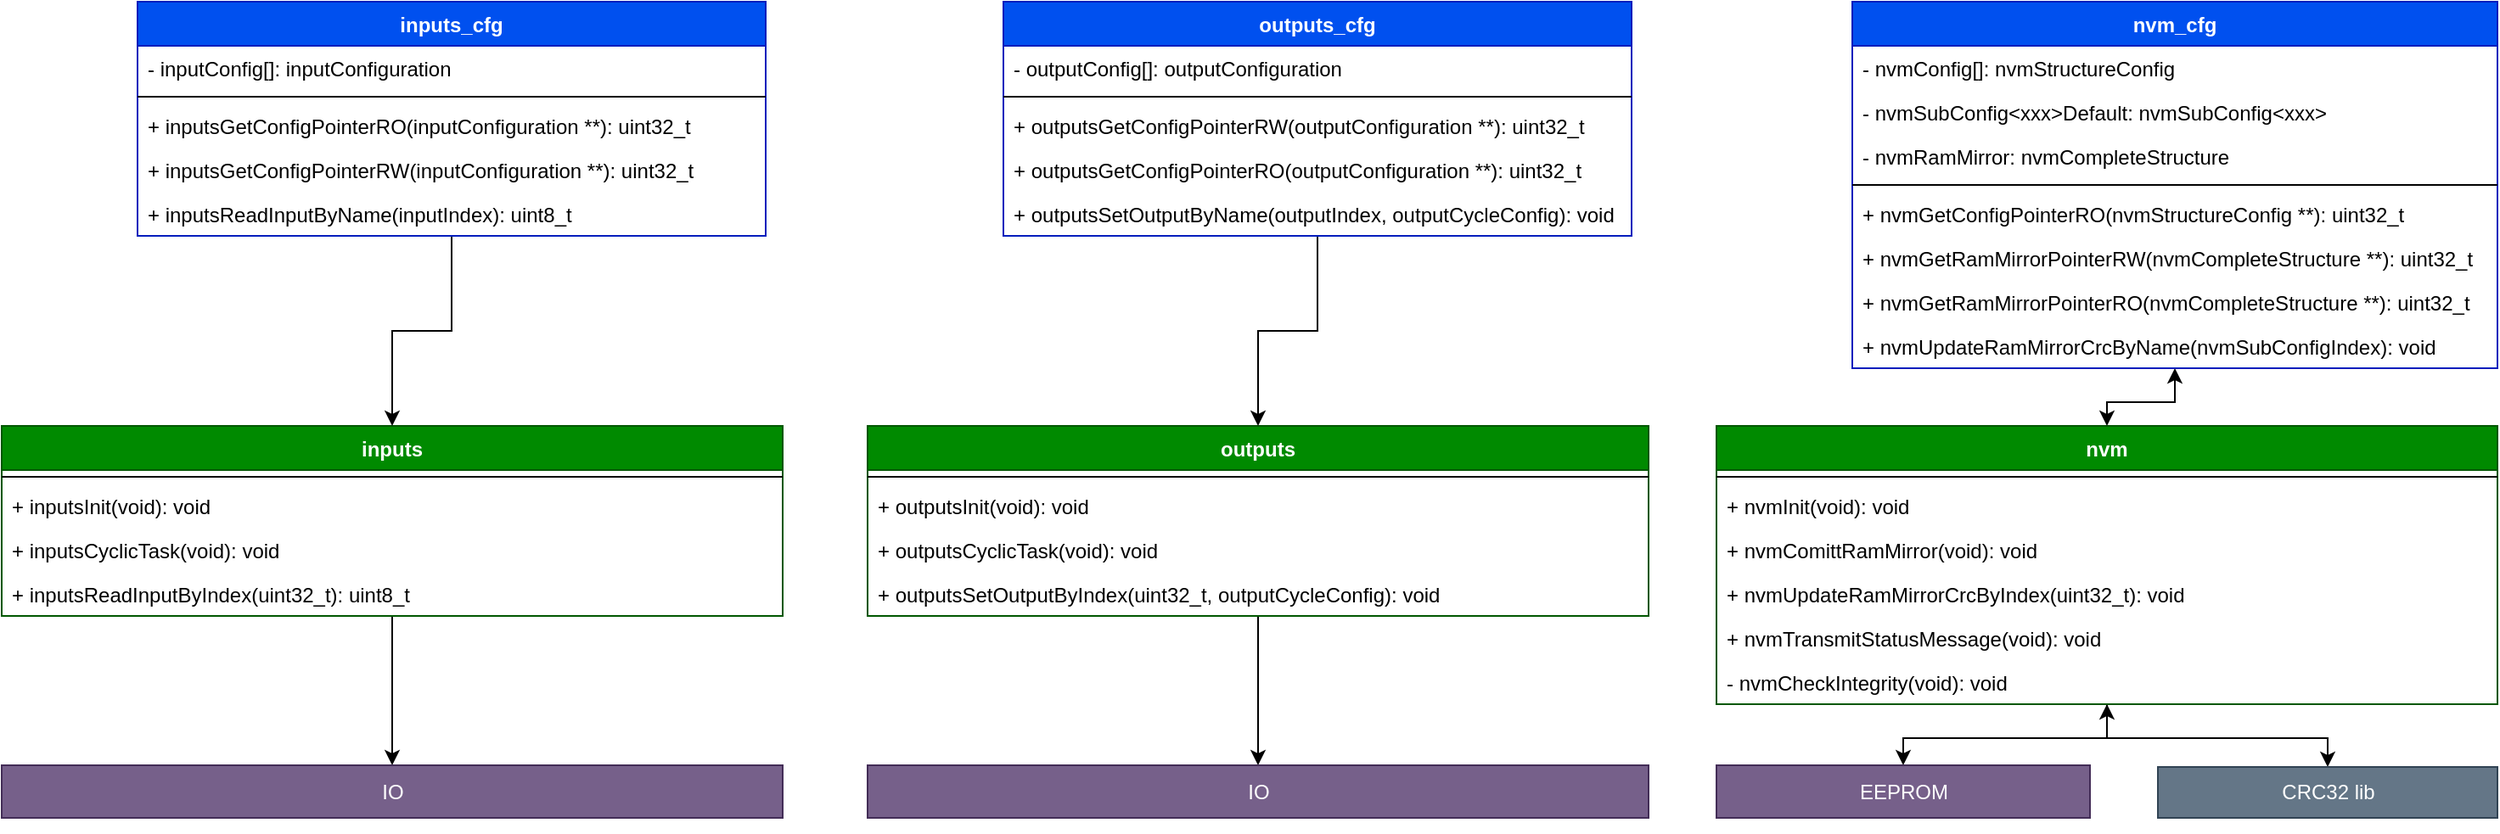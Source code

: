 <mxfile>
    <diagram id="_CVl8sColJwZ4kO43qYV" name="Page-1">
        <mxGraphModel dx="1795" dy="608" grid="1" gridSize="10" guides="1" tooltips="1" connect="1" arrows="1" fold="1" page="1" pageScale="1" pageWidth="1654" pageHeight="1169" math="0" shadow="0">
            <root>
                <mxCell id="0"/>
                <mxCell id="1" parent="0"/>
                <mxCell id="83" style="edgeStyle=orthogonalEdgeStyle;rounded=0;orthogonalLoop=1;jettySize=auto;html=1;startArrow=classic;startFill=1;" parent="1" source="27" target="41" edge="1">
                    <mxGeometry relative="1" as="geometry"/>
                </mxCell>
                <mxCell id="84" style="edgeStyle=orthogonalEdgeStyle;rounded=0;orthogonalLoop=1;jettySize=auto;html=1;startArrow=none;startFill=0;" parent="1" source="27" target="50" edge="1">
                    <mxGeometry relative="1" as="geometry"/>
                </mxCell>
                <mxCell id="27" value="nvm" style="swimlane;fontStyle=1;align=center;verticalAlign=top;childLayout=stackLayout;horizontal=1;startSize=26;horizontalStack=0;resizeParent=1;resizeParentMax=0;resizeLast=0;collapsible=1;marginBottom=0;fillColor=#008a00;strokeColor=#005700;fontColor=#ffffff;" parent="1" vertex="1">
                    <mxGeometry x="1040" y="870" width="460" height="164" as="geometry">
                        <mxRectangle x="120" y="220" width="100" height="26" as="alternateBounds"/>
                    </mxGeometry>
                </mxCell>
                <mxCell id="29" value="" style="line;strokeWidth=1;fillColor=none;align=left;verticalAlign=middle;spacingTop=-1;spacingLeft=3;spacingRight=3;rotatable=0;labelPosition=right;points=[];portConstraint=eastwest;" parent="27" vertex="1">
                    <mxGeometry y="26" width="460" height="8" as="geometry"/>
                </mxCell>
                <object label="+ nvmInit(void): void" id="54">
                    <mxCell style="text;strokeColor=none;fillColor=none;align=left;verticalAlign=top;spacingLeft=4;spacingRight=4;overflow=hidden;rotatable=0;points=[[0,0.5],[1,0.5]];portConstraint=eastwest;" parent="27" vertex="1">
                        <mxGeometry y="34" width="460" height="26" as="geometry"/>
                    </mxCell>
                </object>
                <object label="+ nvmComittRamMirror(void): void" id="53">
                    <mxCell style="text;strokeColor=none;fillColor=none;align=left;verticalAlign=top;spacingLeft=4;spacingRight=4;overflow=hidden;rotatable=0;points=[[0,0.5],[1,0.5]];portConstraint=eastwest;" parent="27" vertex="1">
                        <mxGeometry y="60" width="460" height="26" as="geometry"/>
                    </mxCell>
                </object>
                <object label="+ nvmUpdateRamMirrorCrcByIndex(uint32_t): void" id="30">
                    <mxCell style="text;strokeColor=none;fillColor=none;align=left;verticalAlign=top;spacingLeft=4;spacingRight=4;overflow=hidden;rotatable=0;points=[[0,0.5],[1,0.5]];portConstraint=eastwest;" parent="27" vertex="1">
                        <mxGeometry y="86" width="460" height="26" as="geometry"/>
                    </mxCell>
                </object>
                <object label="+ nvmTransmitStatusMessage(void): void" id="58">
                    <mxCell style="text;strokeColor=none;fillColor=none;align=left;verticalAlign=top;spacingLeft=4;spacingRight=4;overflow=hidden;rotatable=0;points=[[0,0.5],[1,0.5]];portConstraint=eastwest;" parent="27" vertex="1">
                        <mxGeometry y="112" width="460" height="26" as="geometry"/>
                    </mxCell>
                </object>
                <object label="- nvmCheckIntegrity(void): void" id="39">
                    <mxCell style="text;strokeColor=none;fillColor=none;align=left;verticalAlign=top;spacingLeft=4;spacingRight=4;overflow=hidden;rotatable=0;points=[[0,0.5],[1,0.5]];portConstraint=eastwest;" parent="27" vertex="1">
                        <mxGeometry y="138" width="460" height="26" as="geometry"/>
                    </mxCell>
                </object>
                <mxCell id="80" style="edgeStyle=orthogonalEdgeStyle;rounded=0;orthogonalLoop=1;jettySize=auto;html=1;startArrow=classic;startFill=1;" parent="1" source="33" target="27" edge="1">
                    <mxGeometry relative="1" as="geometry"/>
                </mxCell>
                <mxCell id="33" value="nvm_cfg" style="swimlane;fontStyle=1;align=center;verticalAlign=top;childLayout=stackLayout;horizontal=1;startSize=26;horizontalStack=0;resizeParent=1;resizeParentMax=0;resizeLast=0;collapsible=1;marginBottom=0;fillColor=#0050ef;strokeColor=#001DBC;fontColor=#ffffff;" parent="1" vertex="1">
                    <mxGeometry x="1120" y="620" width="380" height="216" as="geometry">
                        <mxRectangle x="120" y="220" width="100" height="26" as="alternateBounds"/>
                    </mxGeometry>
                </mxCell>
                <mxCell id="48" value="- nvmConfig[]: nvmStructureConfig " style="text;strokeColor=none;fillColor=none;align=left;verticalAlign=top;spacingLeft=4;spacingRight=4;overflow=hidden;rotatable=0;points=[[0,0.5],[1,0.5]];portConstraint=eastwest;" parent="33" vertex="1">
                    <mxGeometry y="26" width="380" height="26" as="geometry"/>
                </mxCell>
                <mxCell id="49" value="- nvmSubConfig&lt;xxx&gt;Default: nvmSubConfig&lt;xxx&gt;" style="text;strokeColor=none;fillColor=none;align=left;verticalAlign=top;spacingLeft=4;spacingRight=4;overflow=hidden;rotatable=0;points=[[0,0.5],[1,0.5]];portConstraint=eastwest;" parent="33" vertex="1">
                    <mxGeometry y="52" width="380" height="26" as="geometry"/>
                </mxCell>
                <mxCell id="34" value="- nvmRamMirror: nvmCompleteStructure" style="text;strokeColor=none;fillColor=none;align=left;verticalAlign=top;spacingLeft=4;spacingRight=4;overflow=hidden;rotatable=0;points=[[0,0.5],[1,0.5]];portConstraint=eastwest;" parent="33" vertex="1">
                    <mxGeometry y="78" width="380" height="26" as="geometry"/>
                </mxCell>
                <mxCell id="35" value="" style="line;strokeWidth=1;fillColor=none;align=left;verticalAlign=middle;spacingTop=-1;spacingLeft=3;spacingRight=3;rotatable=0;labelPosition=right;points=[];portConstraint=eastwest;" parent="33" vertex="1">
                    <mxGeometry y="104" width="380" height="8" as="geometry"/>
                </mxCell>
                <mxCell id="38" value="+ nvmGetConfigPointerRO(nvmStructureConfig **): uint32_t" style="text;strokeColor=none;fillColor=none;align=left;verticalAlign=top;spacingLeft=4;spacingRight=4;overflow=hidden;rotatable=0;points=[[0,0.5],[1,0.5]];portConstraint=eastwest;" parent="33" vertex="1">
                    <mxGeometry y="112" width="380" height="26" as="geometry"/>
                </mxCell>
                <mxCell id="36" value="+ nvmGetRamMirrorPointerRW(nvmCompleteStructure **): uint32_t " style="text;strokeColor=none;fillColor=none;align=left;verticalAlign=top;spacingLeft=4;spacingRight=4;overflow=hidden;rotatable=0;points=[[0,0.5],[1,0.5]];portConstraint=eastwest;" parent="33" vertex="1">
                    <mxGeometry y="138" width="380" height="26" as="geometry"/>
                </mxCell>
                <mxCell id="37" value="+ nvmGetRamMirrorPointerRO(nvmCompleteStructure **): uint32_t" style="text;strokeColor=none;fillColor=none;align=left;verticalAlign=top;spacingLeft=4;spacingRight=4;overflow=hidden;rotatable=0;points=[[0,0.5],[1,0.5]];portConstraint=eastwest;" parent="33" vertex="1">
                    <mxGeometry y="164" width="380" height="26" as="geometry"/>
                </mxCell>
                <mxCell id="57" value="+ nvmUpdateRamMirrorCrcByName(nvmSubConfigIndex): void" style="text;strokeColor=none;fillColor=none;align=left;verticalAlign=top;spacingLeft=4;spacingRight=4;overflow=hidden;rotatable=0;points=[[0,0.5],[1,0.5]];portConstraint=eastwest;" parent="33" vertex="1">
                    <mxGeometry y="190" width="380" height="26" as="geometry"/>
                </mxCell>
                <mxCell id="41" value="EEPROM" style="html=1;fillColor=#76608a;strokeColor=#432D57;fontColor=#ffffff;" parent="1" vertex="1">
                    <mxGeometry x="1040" y="1070" width="220" height="31" as="geometry"/>
                </mxCell>
                <mxCell id="50" value="CRC32 lib" style="html=1;fillColor=#647687;strokeColor=#314354;fontColor=#ffffff;" parent="1" vertex="1">
                    <mxGeometry x="1300" y="1071" width="200" height="30" as="geometry"/>
                </mxCell>
                <mxCell id="55" style="edgeStyle=orthogonalEdgeStyle;rounded=0;orthogonalLoop=1;jettySize=auto;html=1;exitX=0.5;exitY=1;exitDx=0;exitDy=0;" parent="1" source="41" target="41" edge="1">
                    <mxGeometry relative="1" as="geometry"/>
                </mxCell>
                <mxCell id="78" style="edgeStyle=orthogonalEdgeStyle;rounded=0;orthogonalLoop=1;jettySize=auto;html=1;entryX=0.5;entryY=0;entryDx=0;entryDy=0;" parent="1" source="59" target="75" edge="1">
                    <mxGeometry relative="1" as="geometry"/>
                </mxCell>
                <mxCell id="59" value="outputs" style="swimlane;fontStyle=1;align=center;verticalAlign=top;childLayout=stackLayout;horizontal=1;startSize=26;horizontalStack=0;resizeParent=1;resizeParentMax=0;resizeLast=0;collapsible=1;marginBottom=0;fillColor=#008a00;strokeColor=#005700;fontColor=#ffffff;" parent="1" vertex="1">
                    <mxGeometry x="540" y="870" width="460" height="112" as="geometry">
                        <mxRectangle x="120" y="220" width="100" height="26" as="alternateBounds"/>
                    </mxGeometry>
                </mxCell>
                <mxCell id="60" value="" style="line;strokeWidth=1;fillColor=none;align=left;verticalAlign=middle;spacingTop=-1;spacingLeft=3;spacingRight=3;rotatable=0;labelPosition=right;points=[];portConstraint=eastwest;" parent="59" vertex="1">
                    <mxGeometry y="26" width="460" height="8" as="geometry"/>
                </mxCell>
                <object label="+ outputsInit(void): void" id="65">
                    <mxCell style="text;strokeColor=none;fillColor=none;align=left;verticalAlign=top;spacingLeft=4;spacingRight=4;overflow=hidden;rotatable=0;points=[[0,0.5],[1,0.5]];portConstraint=eastwest;" parent="59" vertex="1">
                        <mxGeometry y="34" width="460" height="26" as="geometry"/>
                    </mxCell>
                </object>
                <object label="+ outputsCyclicTask(void): void" id="64">
                    <mxCell style="text;strokeColor=none;fillColor=none;align=left;verticalAlign=top;spacingLeft=4;spacingRight=4;overflow=hidden;rotatable=0;points=[[0,0.5],[1,0.5]];portConstraint=eastwest;" parent="59" vertex="1">
                        <mxGeometry y="60" width="460" height="26" as="geometry"/>
                    </mxCell>
                </object>
                <object label="+ outputsSetOutputByIndex(uint32_t, outputCycleConfig): void" id="63">
                    <mxCell style="text;strokeColor=none;fillColor=none;align=left;verticalAlign=top;spacingLeft=4;spacingRight=4;overflow=hidden;rotatable=0;points=[[0,0.5],[1,0.5]];portConstraint=eastwest;" parent="59" vertex="1">
                        <mxGeometry y="86" width="460" height="26" as="geometry"/>
                    </mxCell>
                </object>
                <mxCell id="77" style="edgeStyle=orthogonalEdgeStyle;rounded=0;orthogonalLoop=1;jettySize=auto;html=1;entryX=0.5;entryY=0;entryDx=0;entryDy=0;" parent="1" source="66" target="59" edge="1">
                    <mxGeometry relative="1" as="geometry"/>
                </mxCell>
                <mxCell id="66" value="outputs_cfg" style="swimlane;fontStyle=1;align=center;verticalAlign=top;childLayout=stackLayout;horizontal=1;startSize=26;horizontalStack=0;resizeParent=1;resizeParentMax=0;resizeLast=0;collapsible=1;marginBottom=0;fillColor=#0050ef;strokeColor=#001DBC;fontColor=#ffffff;" parent="1" vertex="1">
                    <mxGeometry x="620" y="620" width="370" height="138" as="geometry">
                        <mxRectangle x="120" y="220" width="100" height="26" as="alternateBounds"/>
                    </mxGeometry>
                </mxCell>
                <mxCell id="68" value="- outputConfig[]: outputConfiguration" style="text;strokeColor=none;fillColor=none;align=left;verticalAlign=top;spacingLeft=4;spacingRight=4;overflow=hidden;rotatable=0;points=[[0,0.5],[1,0.5]];portConstraint=eastwest;" parent="66" vertex="1">
                    <mxGeometry y="26" width="370" height="26" as="geometry"/>
                </mxCell>
                <mxCell id="70" value="" style="line;strokeWidth=1;fillColor=none;align=left;verticalAlign=middle;spacingTop=-1;spacingLeft=3;spacingRight=3;rotatable=0;labelPosition=right;points=[];portConstraint=eastwest;" parent="66" vertex="1">
                    <mxGeometry y="52" width="370" height="8" as="geometry"/>
                </mxCell>
                <mxCell id="72" value="+ outputsGetConfigPointerRW(outputConfiguration **): uint32_t " style="text;strokeColor=none;fillColor=none;align=left;verticalAlign=top;spacingLeft=4;spacingRight=4;overflow=hidden;rotatable=0;points=[[0,0.5],[1,0.5]];portConstraint=eastwest;" parent="66" vertex="1">
                    <mxGeometry y="60" width="370" height="26" as="geometry"/>
                </mxCell>
                <mxCell id="71" value="+ outputsGetConfigPointerRO(outputConfiguration **): uint32_t " style="text;strokeColor=none;fillColor=none;align=left;verticalAlign=top;spacingLeft=4;spacingRight=4;overflow=hidden;rotatable=0;points=[[0,0.5],[1,0.5]];portConstraint=eastwest;" parent="66" vertex="1">
                    <mxGeometry y="86" width="370" height="26" as="geometry"/>
                </mxCell>
                <mxCell id="73" value="+ outputsSetOutputByName(outputIndex, outputCycleConfig): void" style="text;strokeColor=none;fillColor=none;align=left;verticalAlign=top;spacingLeft=4;spacingRight=4;overflow=hidden;rotatable=0;points=[[0,0.5],[1,0.5]];portConstraint=eastwest;" parent="66" vertex="1">
                    <mxGeometry y="112" width="370" height="26" as="geometry"/>
                </mxCell>
                <mxCell id="75" value="IO" style="html=1;fillColor=#76608a;strokeColor=#432D57;fontColor=#ffffff;" parent="1" vertex="1">
                    <mxGeometry x="540" y="1070" width="460" height="31" as="geometry"/>
                </mxCell>
                <mxCell id="85" style="edgeStyle=orthogonalEdgeStyle;rounded=0;orthogonalLoop=1;jettySize=auto;html=1;entryX=0.5;entryY=0;entryDx=0;entryDy=0;" edge="1" parent="1" source="86" target="98">
                    <mxGeometry relative="1" as="geometry"/>
                </mxCell>
                <mxCell id="86" value="inputs" style="swimlane;fontStyle=1;align=center;verticalAlign=top;childLayout=stackLayout;horizontal=1;startSize=26;horizontalStack=0;resizeParent=1;resizeParentMax=0;resizeLast=0;collapsible=1;marginBottom=0;fillColor=#008a00;strokeColor=#005700;fontColor=#ffffff;" vertex="1" parent="1">
                    <mxGeometry x="30" y="870" width="460" height="112" as="geometry">
                        <mxRectangle x="120" y="220" width="100" height="26" as="alternateBounds"/>
                    </mxGeometry>
                </mxCell>
                <mxCell id="87" value="" style="line;strokeWidth=1;fillColor=none;align=left;verticalAlign=middle;spacingTop=-1;spacingLeft=3;spacingRight=3;rotatable=0;labelPosition=right;points=[];portConstraint=eastwest;" vertex="1" parent="86">
                    <mxGeometry y="26" width="460" height="8" as="geometry"/>
                </mxCell>
                <object label="+ inputsInit(void): void" id="88">
                    <mxCell style="text;strokeColor=none;fillColor=none;align=left;verticalAlign=top;spacingLeft=4;spacingRight=4;overflow=hidden;rotatable=0;points=[[0,0.5],[1,0.5]];portConstraint=eastwest;" vertex="1" parent="86">
                        <mxGeometry y="34" width="460" height="26" as="geometry"/>
                    </mxCell>
                </object>
                <object label="+ inputsCyclicTask(void): void" id="89">
                    <mxCell style="text;strokeColor=none;fillColor=none;align=left;verticalAlign=top;spacingLeft=4;spacingRight=4;overflow=hidden;rotatable=0;points=[[0,0.5],[1,0.5]];portConstraint=eastwest;" vertex="1" parent="86">
                        <mxGeometry y="60" width="460" height="26" as="geometry"/>
                    </mxCell>
                </object>
                <object label="+ inputsReadInputByIndex(uint32_t): uint8_t " id="90">
                    <mxCell style="text;strokeColor=none;fillColor=none;align=left;verticalAlign=top;spacingLeft=4;spacingRight=4;overflow=hidden;rotatable=0;points=[[0,0.5],[1,0.5]];portConstraint=eastwest;" vertex="1" parent="86">
                        <mxGeometry y="86" width="460" height="26" as="geometry"/>
                    </mxCell>
                </object>
                <mxCell id="91" style="edgeStyle=orthogonalEdgeStyle;rounded=0;orthogonalLoop=1;jettySize=auto;html=1;entryX=0.5;entryY=0;entryDx=0;entryDy=0;" edge="1" parent="1" source="92" target="86">
                    <mxGeometry relative="1" as="geometry"/>
                </mxCell>
                <mxCell id="92" value="inputs_cfg" style="swimlane;fontStyle=1;align=center;verticalAlign=top;childLayout=stackLayout;horizontal=1;startSize=26;horizontalStack=0;resizeParent=1;resizeParentMax=0;resizeLast=0;collapsible=1;marginBottom=0;fillColor=#0050ef;strokeColor=#001DBC;fontColor=#ffffff;" vertex="1" parent="1">
                    <mxGeometry x="110" y="620" width="370" height="138" as="geometry">
                        <mxRectangle x="120" y="220" width="100" height="26" as="alternateBounds"/>
                    </mxGeometry>
                </mxCell>
                <mxCell id="93" value="- inputConfig[]: inputConfiguration" style="text;strokeColor=none;fillColor=none;align=left;verticalAlign=top;spacingLeft=4;spacingRight=4;overflow=hidden;rotatable=0;points=[[0,0.5],[1,0.5]];portConstraint=eastwest;" vertex="1" parent="92">
                    <mxGeometry y="26" width="370" height="26" as="geometry"/>
                </mxCell>
                <mxCell id="94" value="" style="line;strokeWidth=1;fillColor=none;align=left;verticalAlign=middle;spacingTop=-1;spacingLeft=3;spacingRight=3;rotatable=0;labelPosition=right;points=[];portConstraint=eastwest;" vertex="1" parent="92">
                    <mxGeometry y="52" width="370" height="8" as="geometry"/>
                </mxCell>
                <mxCell id="95" value="+ inputsGetConfigPointerRO(inputConfiguration **): uint32_t " style="text;strokeColor=none;fillColor=none;align=left;verticalAlign=top;spacingLeft=4;spacingRight=4;overflow=hidden;rotatable=0;points=[[0,0.5],[1,0.5]];portConstraint=eastwest;" vertex="1" parent="92">
                    <mxGeometry y="60" width="370" height="26" as="geometry"/>
                </mxCell>
                <mxCell id="96" value="+ inputsGetConfigPointerRW(inputConfiguration **): uint32_t" style="text;strokeColor=none;fillColor=none;align=left;verticalAlign=top;spacingLeft=4;spacingRight=4;overflow=hidden;rotatable=0;points=[[0,0.5],[1,0.5]];portConstraint=eastwest;" vertex="1" parent="92">
                    <mxGeometry y="86" width="370" height="26" as="geometry"/>
                </mxCell>
                <mxCell id="97" value="+ inputsReadInputByName(inputIndex): uint8_t" style="text;strokeColor=none;fillColor=none;align=left;verticalAlign=top;spacingLeft=4;spacingRight=4;overflow=hidden;rotatable=0;points=[[0,0.5],[1,0.5]];portConstraint=eastwest;" vertex="1" parent="92">
                    <mxGeometry y="112" width="370" height="26" as="geometry"/>
                </mxCell>
                <mxCell id="98" value="IO" style="html=1;fillColor=#76608a;strokeColor=#432D57;fontColor=#ffffff;" vertex="1" parent="1">
                    <mxGeometry x="30" y="1070" width="460" height="31" as="geometry"/>
                </mxCell>
            </root>
        </mxGraphModel>
    </diagram>
</mxfile>